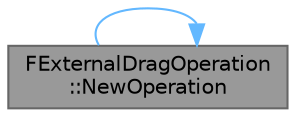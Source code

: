 digraph "FExternalDragOperation::NewOperation"
{
 // INTERACTIVE_SVG=YES
 // LATEX_PDF_SIZE
  bgcolor="transparent";
  edge [fontname=Helvetica,fontsize=10,labelfontname=Helvetica,labelfontsize=10];
  node [fontname=Helvetica,fontsize=10,shape=box,height=0.2,width=0.4];
  rankdir="RL";
  Node1 [id="Node000001",label="FExternalDragOperation\l::NewOperation",height=0.2,width=0.4,color="gray40", fillcolor="grey60", style="filled", fontcolor="black",tooltip="Creates a new external combined drag operation."];
  Node1 -> Node1 [id="edge1_Node000001_Node000001",dir="back",color="steelblue1",style="solid",tooltip=" "];
}
